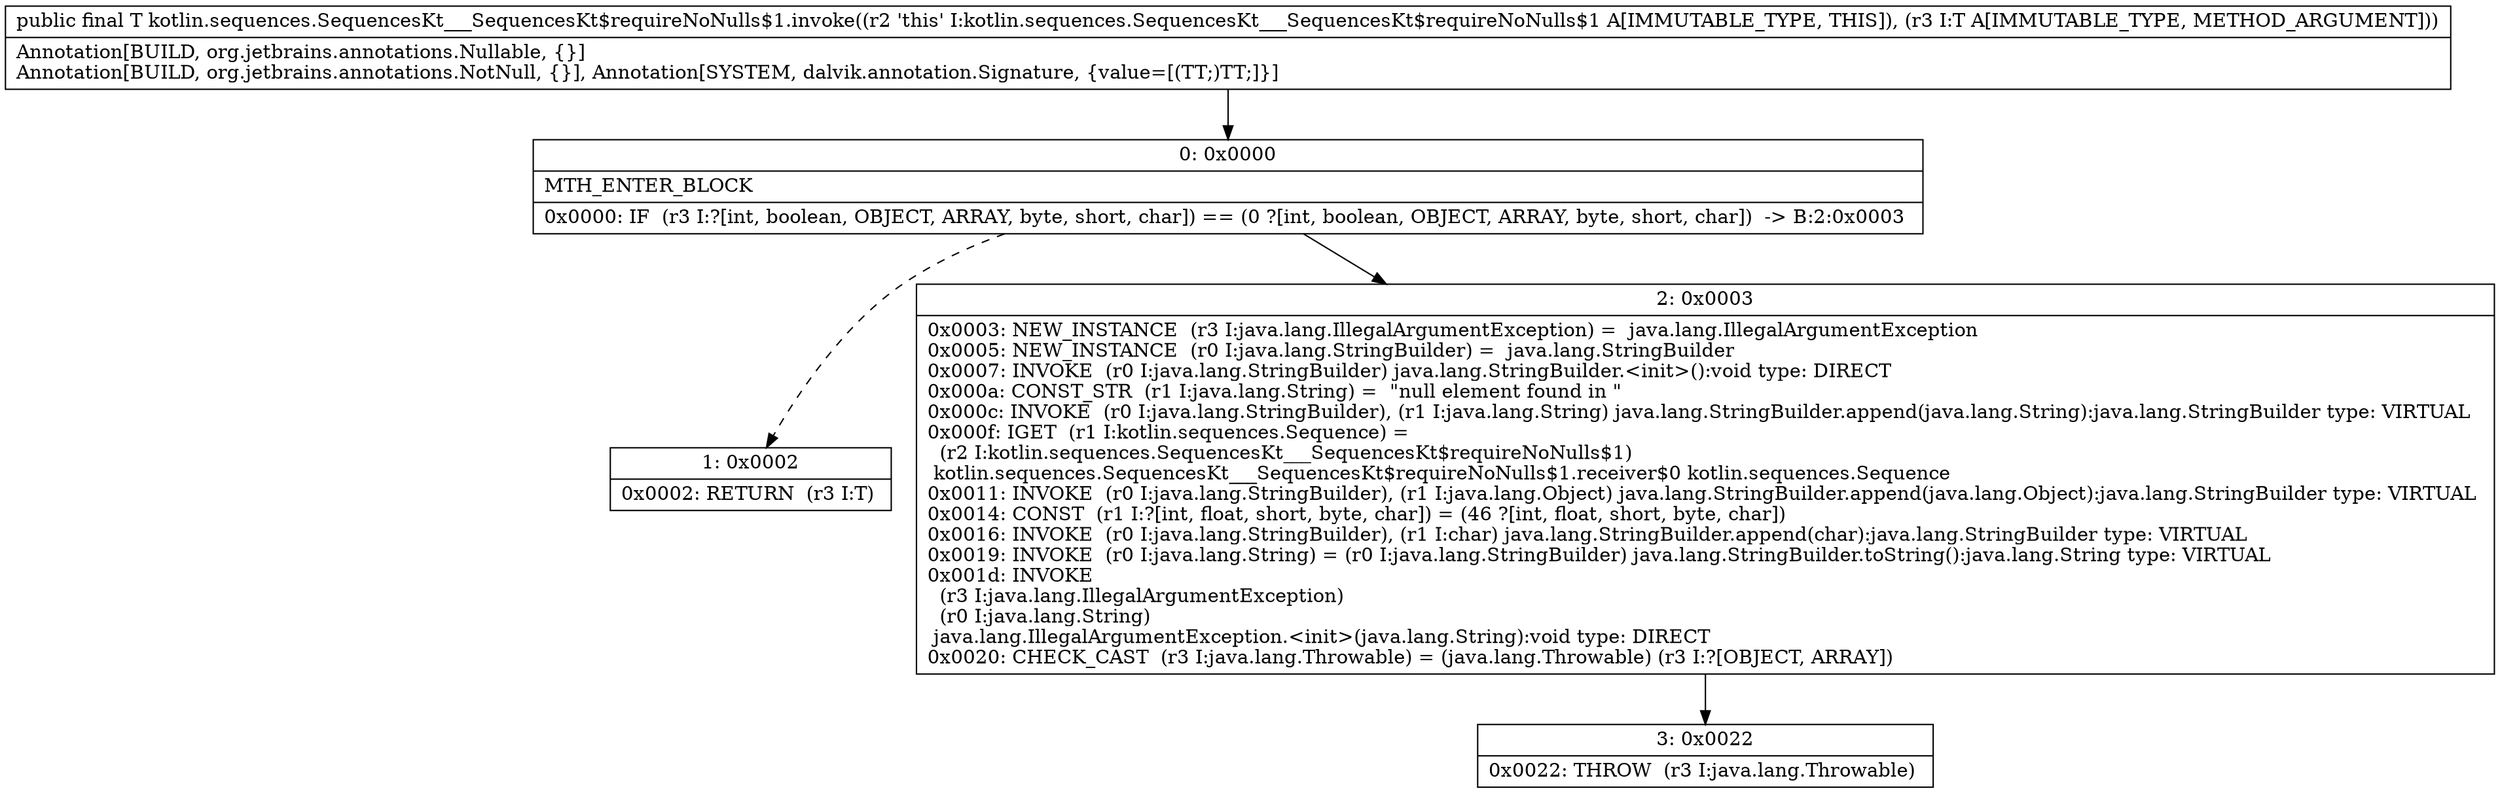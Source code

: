 digraph "CFG forkotlin.sequences.SequencesKt___SequencesKt$requireNoNulls$1.invoke(Ljava\/lang\/Object;)Ljava\/lang\/Object;" {
Node_0 [shape=record,label="{0\:\ 0x0000|MTH_ENTER_BLOCK\l|0x0000: IF  (r3 I:?[int, boolean, OBJECT, ARRAY, byte, short, char]) == (0 ?[int, boolean, OBJECT, ARRAY, byte, short, char])  \-\> B:2:0x0003 \l}"];
Node_1 [shape=record,label="{1\:\ 0x0002|0x0002: RETURN  (r3 I:T) \l}"];
Node_2 [shape=record,label="{2\:\ 0x0003|0x0003: NEW_INSTANCE  (r3 I:java.lang.IllegalArgumentException) =  java.lang.IllegalArgumentException \l0x0005: NEW_INSTANCE  (r0 I:java.lang.StringBuilder) =  java.lang.StringBuilder \l0x0007: INVOKE  (r0 I:java.lang.StringBuilder) java.lang.StringBuilder.\<init\>():void type: DIRECT \l0x000a: CONST_STR  (r1 I:java.lang.String) =  \"null element found in \" \l0x000c: INVOKE  (r0 I:java.lang.StringBuilder), (r1 I:java.lang.String) java.lang.StringBuilder.append(java.lang.String):java.lang.StringBuilder type: VIRTUAL \l0x000f: IGET  (r1 I:kotlin.sequences.Sequence) = \l  (r2 I:kotlin.sequences.SequencesKt___SequencesKt$requireNoNulls$1)\l kotlin.sequences.SequencesKt___SequencesKt$requireNoNulls$1.receiver$0 kotlin.sequences.Sequence \l0x0011: INVOKE  (r0 I:java.lang.StringBuilder), (r1 I:java.lang.Object) java.lang.StringBuilder.append(java.lang.Object):java.lang.StringBuilder type: VIRTUAL \l0x0014: CONST  (r1 I:?[int, float, short, byte, char]) = (46 ?[int, float, short, byte, char]) \l0x0016: INVOKE  (r0 I:java.lang.StringBuilder), (r1 I:char) java.lang.StringBuilder.append(char):java.lang.StringBuilder type: VIRTUAL \l0x0019: INVOKE  (r0 I:java.lang.String) = (r0 I:java.lang.StringBuilder) java.lang.StringBuilder.toString():java.lang.String type: VIRTUAL \l0x001d: INVOKE  \l  (r3 I:java.lang.IllegalArgumentException)\l  (r0 I:java.lang.String)\l java.lang.IllegalArgumentException.\<init\>(java.lang.String):void type: DIRECT \l0x0020: CHECK_CAST  (r3 I:java.lang.Throwable) = (java.lang.Throwable) (r3 I:?[OBJECT, ARRAY]) \l}"];
Node_3 [shape=record,label="{3\:\ 0x0022|0x0022: THROW  (r3 I:java.lang.Throwable) \l}"];
MethodNode[shape=record,label="{public final T kotlin.sequences.SequencesKt___SequencesKt$requireNoNulls$1.invoke((r2 'this' I:kotlin.sequences.SequencesKt___SequencesKt$requireNoNulls$1 A[IMMUTABLE_TYPE, THIS]), (r3 I:T A[IMMUTABLE_TYPE, METHOD_ARGUMENT]))  | Annotation[BUILD, org.jetbrains.annotations.Nullable, \{\}]\lAnnotation[BUILD, org.jetbrains.annotations.NotNull, \{\}], Annotation[SYSTEM, dalvik.annotation.Signature, \{value=[(TT;)TT;]\}]\l}"];
MethodNode -> Node_0;
Node_0 -> Node_1[style=dashed];
Node_0 -> Node_2;
Node_2 -> Node_3;
}

